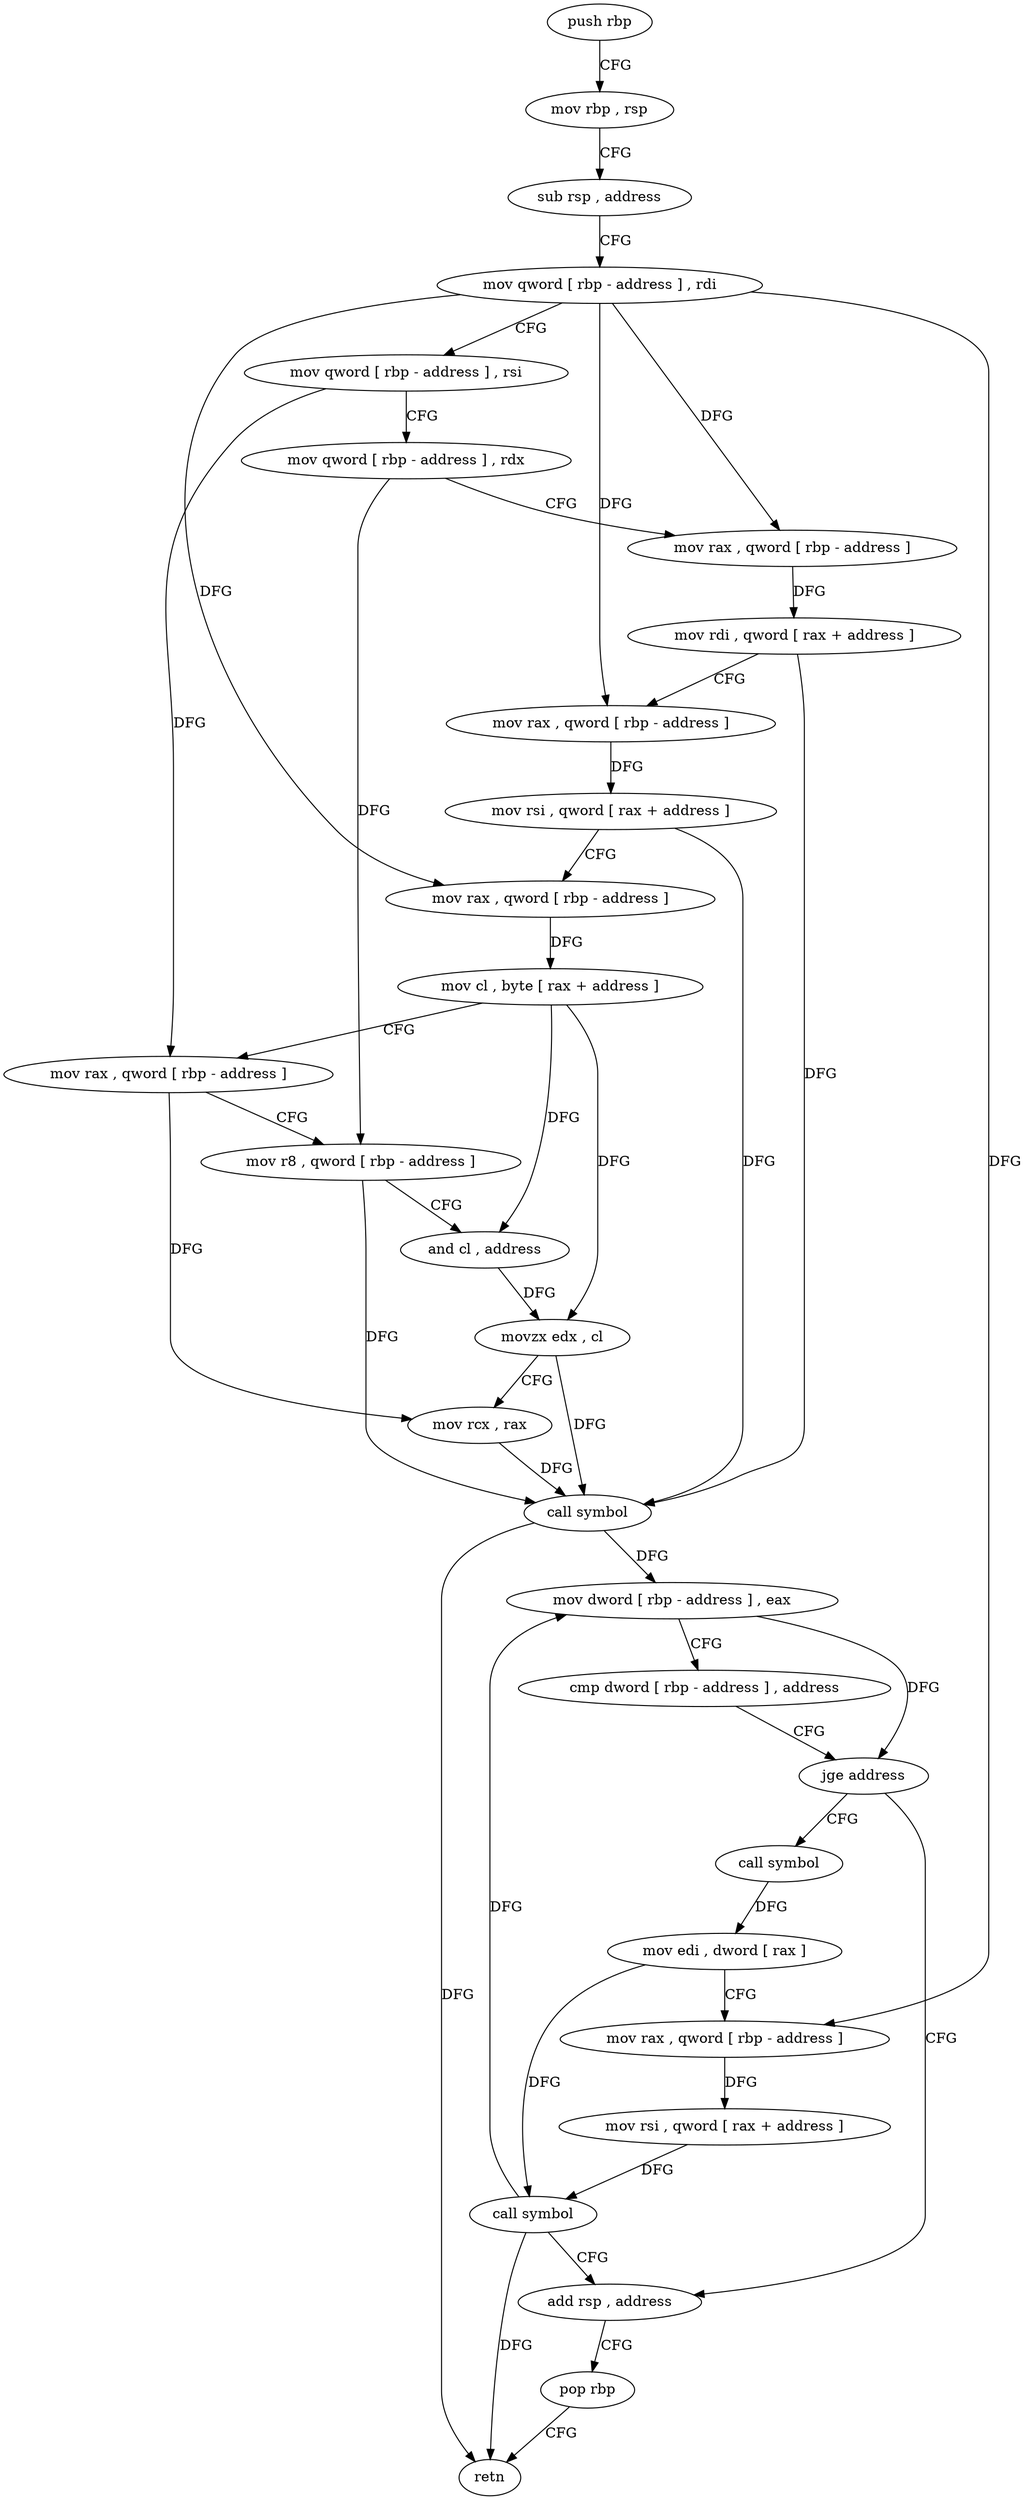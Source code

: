 digraph "func" {
"4262288" [label = "push rbp" ]
"4262289" [label = "mov rbp , rsp" ]
"4262292" [label = "sub rsp , address" ]
"4262296" [label = "mov qword [ rbp - address ] , rdi" ]
"4262300" [label = "mov qword [ rbp - address ] , rsi" ]
"4262304" [label = "mov qword [ rbp - address ] , rdx" ]
"4262308" [label = "mov rax , qword [ rbp - address ]" ]
"4262312" [label = "mov rdi , qword [ rax + address ]" ]
"4262316" [label = "mov rax , qword [ rbp - address ]" ]
"4262320" [label = "mov rsi , qword [ rax + address ]" ]
"4262324" [label = "mov rax , qword [ rbp - address ]" ]
"4262328" [label = "mov cl , byte [ rax + address ]" ]
"4262331" [label = "mov rax , qword [ rbp - address ]" ]
"4262335" [label = "mov r8 , qword [ rbp - address ]" ]
"4262339" [label = "and cl , address" ]
"4262342" [label = "movzx edx , cl" ]
"4262345" [label = "mov rcx , rax" ]
"4262348" [label = "call symbol" ]
"4262353" [label = "mov dword [ rbp - address ] , eax" ]
"4262356" [label = "cmp dword [ rbp - address ] , address" ]
"4262360" [label = "jge address" ]
"4262386" [label = "add rsp , address" ]
"4262366" [label = "call symbol" ]
"4262390" [label = "pop rbp" ]
"4262391" [label = "retn" ]
"4262371" [label = "mov edi , dword [ rax ]" ]
"4262373" [label = "mov rax , qword [ rbp - address ]" ]
"4262377" [label = "mov rsi , qword [ rax + address ]" ]
"4262381" [label = "call symbol" ]
"4262288" -> "4262289" [ label = "CFG" ]
"4262289" -> "4262292" [ label = "CFG" ]
"4262292" -> "4262296" [ label = "CFG" ]
"4262296" -> "4262300" [ label = "CFG" ]
"4262296" -> "4262308" [ label = "DFG" ]
"4262296" -> "4262316" [ label = "DFG" ]
"4262296" -> "4262324" [ label = "DFG" ]
"4262296" -> "4262373" [ label = "DFG" ]
"4262300" -> "4262304" [ label = "CFG" ]
"4262300" -> "4262331" [ label = "DFG" ]
"4262304" -> "4262308" [ label = "CFG" ]
"4262304" -> "4262335" [ label = "DFG" ]
"4262308" -> "4262312" [ label = "DFG" ]
"4262312" -> "4262316" [ label = "CFG" ]
"4262312" -> "4262348" [ label = "DFG" ]
"4262316" -> "4262320" [ label = "DFG" ]
"4262320" -> "4262324" [ label = "CFG" ]
"4262320" -> "4262348" [ label = "DFG" ]
"4262324" -> "4262328" [ label = "DFG" ]
"4262328" -> "4262331" [ label = "CFG" ]
"4262328" -> "4262339" [ label = "DFG" ]
"4262328" -> "4262342" [ label = "DFG" ]
"4262331" -> "4262335" [ label = "CFG" ]
"4262331" -> "4262345" [ label = "DFG" ]
"4262335" -> "4262339" [ label = "CFG" ]
"4262335" -> "4262348" [ label = "DFG" ]
"4262339" -> "4262342" [ label = "DFG" ]
"4262342" -> "4262345" [ label = "CFG" ]
"4262342" -> "4262348" [ label = "DFG" ]
"4262345" -> "4262348" [ label = "DFG" ]
"4262348" -> "4262353" [ label = "DFG" ]
"4262348" -> "4262391" [ label = "DFG" ]
"4262353" -> "4262356" [ label = "CFG" ]
"4262353" -> "4262360" [ label = "DFG" ]
"4262356" -> "4262360" [ label = "CFG" ]
"4262360" -> "4262386" [ label = "CFG" ]
"4262360" -> "4262366" [ label = "CFG" ]
"4262386" -> "4262390" [ label = "CFG" ]
"4262366" -> "4262371" [ label = "DFG" ]
"4262390" -> "4262391" [ label = "CFG" ]
"4262371" -> "4262373" [ label = "CFG" ]
"4262371" -> "4262381" [ label = "DFG" ]
"4262373" -> "4262377" [ label = "DFG" ]
"4262377" -> "4262381" [ label = "DFG" ]
"4262381" -> "4262386" [ label = "CFG" ]
"4262381" -> "4262353" [ label = "DFG" ]
"4262381" -> "4262391" [ label = "DFG" ]
}

